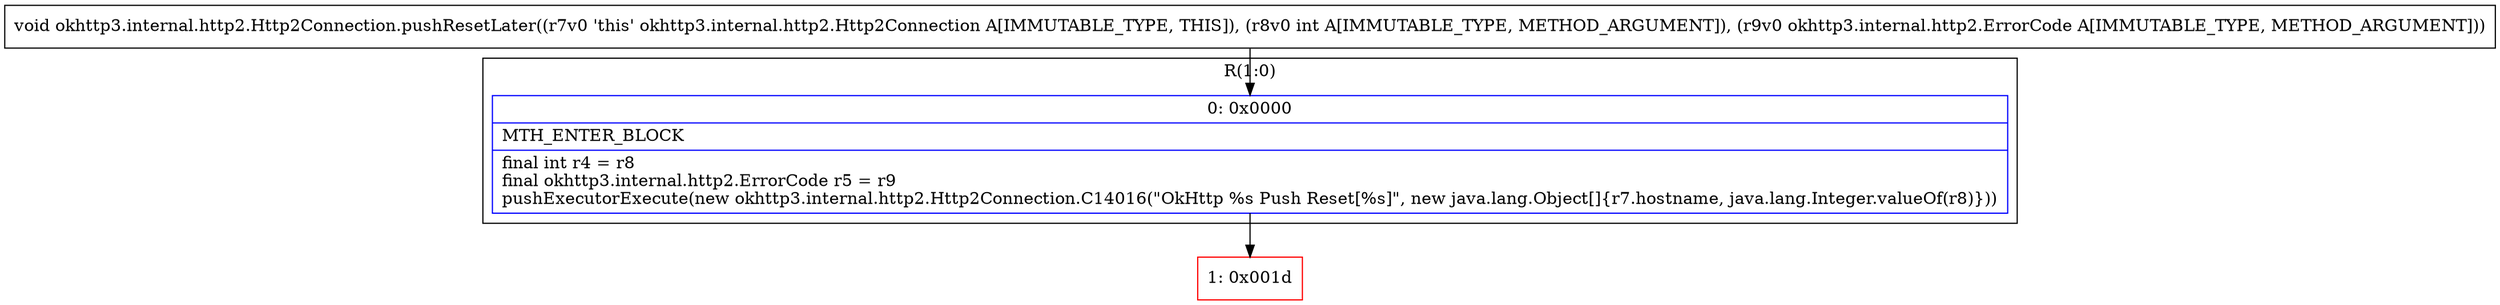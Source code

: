 digraph "CFG forokhttp3.internal.http2.Http2Connection.pushResetLater(ILokhttp3\/internal\/http2\/ErrorCode;)V" {
subgraph cluster_Region_989291143 {
label = "R(1:0)";
node [shape=record,color=blue];
Node_0 [shape=record,label="{0\:\ 0x0000|MTH_ENTER_BLOCK\l|final int r4 = r8\lfinal okhttp3.internal.http2.ErrorCode r5 = r9\lpushExecutorExecute(new okhttp3.internal.http2.Http2Connection.C14016(\"OkHttp %s Push Reset[%s]\", new java.lang.Object[]\{r7.hostname, java.lang.Integer.valueOf(r8)\}))\l}"];
}
Node_1 [shape=record,color=red,label="{1\:\ 0x001d}"];
MethodNode[shape=record,label="{void okhttp3.internal.http2.Http2Connection.pushResetLater((r7v0 'this' okhttp3.internal.http2.Http2Connection A[IMMUTABLE_TYPE, THIS]), (r8v0 int A[IMMUTABLE_TYPE, METHOD_ARGUMENT]), (r9v0 okhttp3.internal.http2.ErrorCode A[IMMUTABLE_TYPE, METHOD_ARGUMENT])) }"];
MethodNode -> Node_0;
Node_0 -> Node_1;
}


